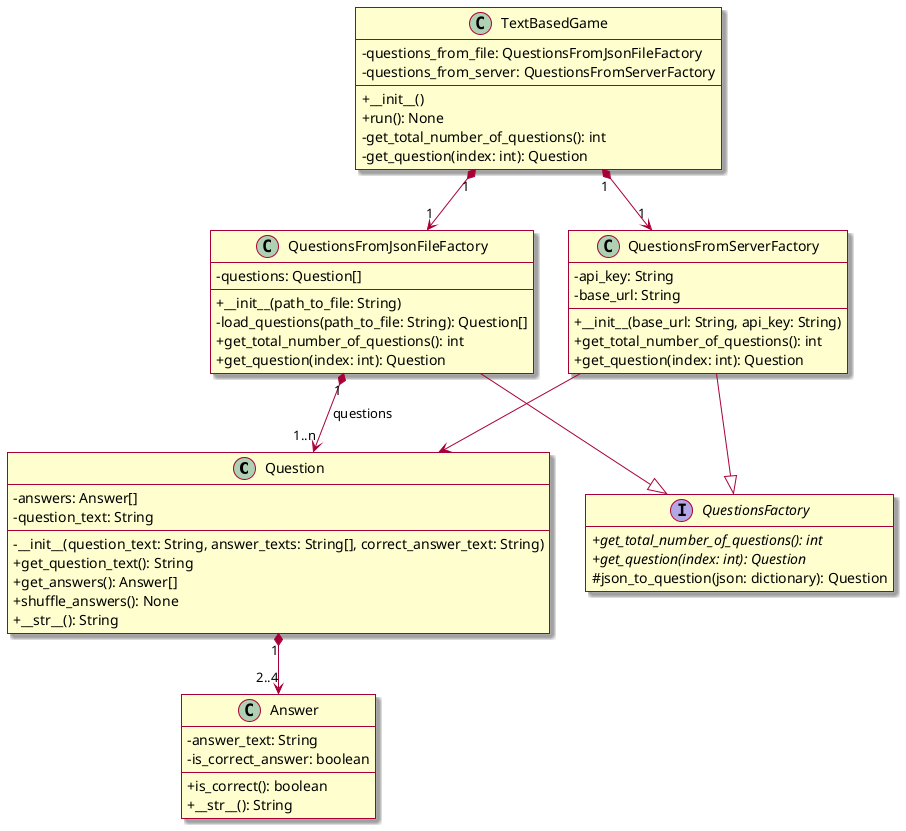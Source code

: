 @startuml
hide empty members
skin rose
skinparam classAttributeIconSize 0

class Question {
    - answers: Answer[]
    - question_text: String
    - __init__(question_text: String, answer_texts: String[], correct_answer_text: String)
    + get_question_text(): String
    + get_answers(): Answer[]
    + shuffle_answers(): None
    + __str__(): String
}

class Answer {
    - answer_text: String
    - is_correct_answer: boolean
    + is_correct(): boolean
    + __str__(): String
}

class QuestionsFromJsonFileFactory {
    - questions: Question[]
    + __init__(path_to_file: String)
    - load_questions(path_to_file: String): Question[]
    + get_total_number_of_questions(): int
    + get_question(index: int): Question
}

class QuestionsFromServerFactory {
    - api_key: String
    - base_url: String
    + __init__(base_url: String, api_key: String)
    + get_total_number_of_questions(): int
    + get_question(index: int): Question
}

interface QuestionsFactory {
    + {abstract} get_total_number_of_questions(): int
    + {abstract} get_question(index: int): Question
    # json_to_question(json: dictionary): Question
}

class TextBasedGame {
    - questions_from_file: QuestionsFromJsonFileFactory
    - questions_from_server: QuestionsFromServerFactory
    + __init__()
    + run(): None
    - get_total_number_of_questions(): int
    - get_question(index: int): Question

}

Question "1" *--> "2..4" Answer
QuestionsFromJsonFileFactory "1" *--> "1..n" Question: questions
QuestionsFromServerFactory --> Question
QuestionsFromServerFactory --|> QuestionsFactory
QuestionsFromJsonFileFactory --|> QuestionsFactory
TextBasedGame "1" *--> "1" QuestionsFromJsonFileFactory
TextBasedGame "1" *--> "1" QuestionsFromServerFactory

@enduml